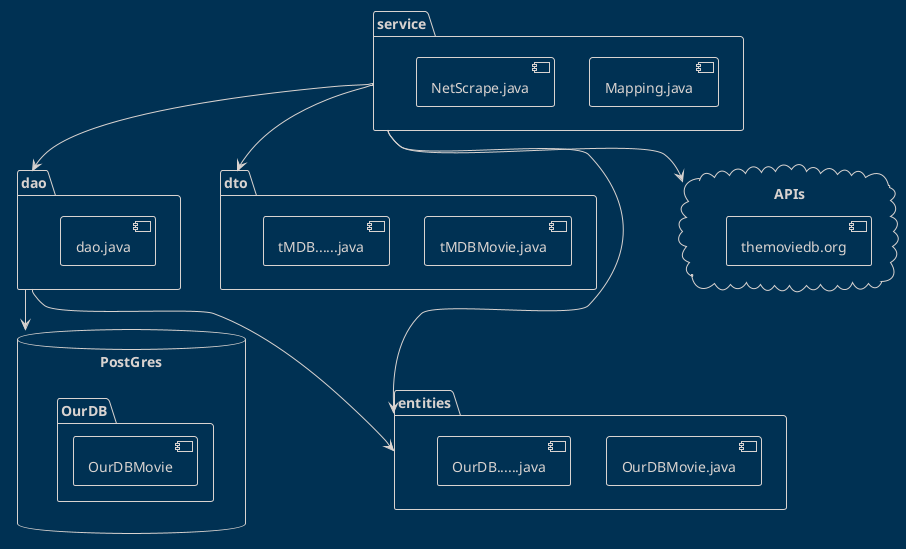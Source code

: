 @startuml
!theme blueprint

package "dao" {
  [dao.java]
}

package "dto" {
    [tMDBMovie.java]
    [tMDB......java]
}

package "entities" {
    [OurDBMovie.java]
    [OurDB......java]
}

package "service" {
  [Mapping.java]
  [NetScrape.java]
}

cloud "APIs" {
    [themoviedb.org]
}

database "PostGres" {
  folder "OurDB" {
    [OurDBMovie]
  }
}


[dao] --> [PostGres]
[dao] --> [entities]
[service] --> [dto]
[service] --> [dao]
[service] --> [APIs]
[service] --> [entities]

@enduml


